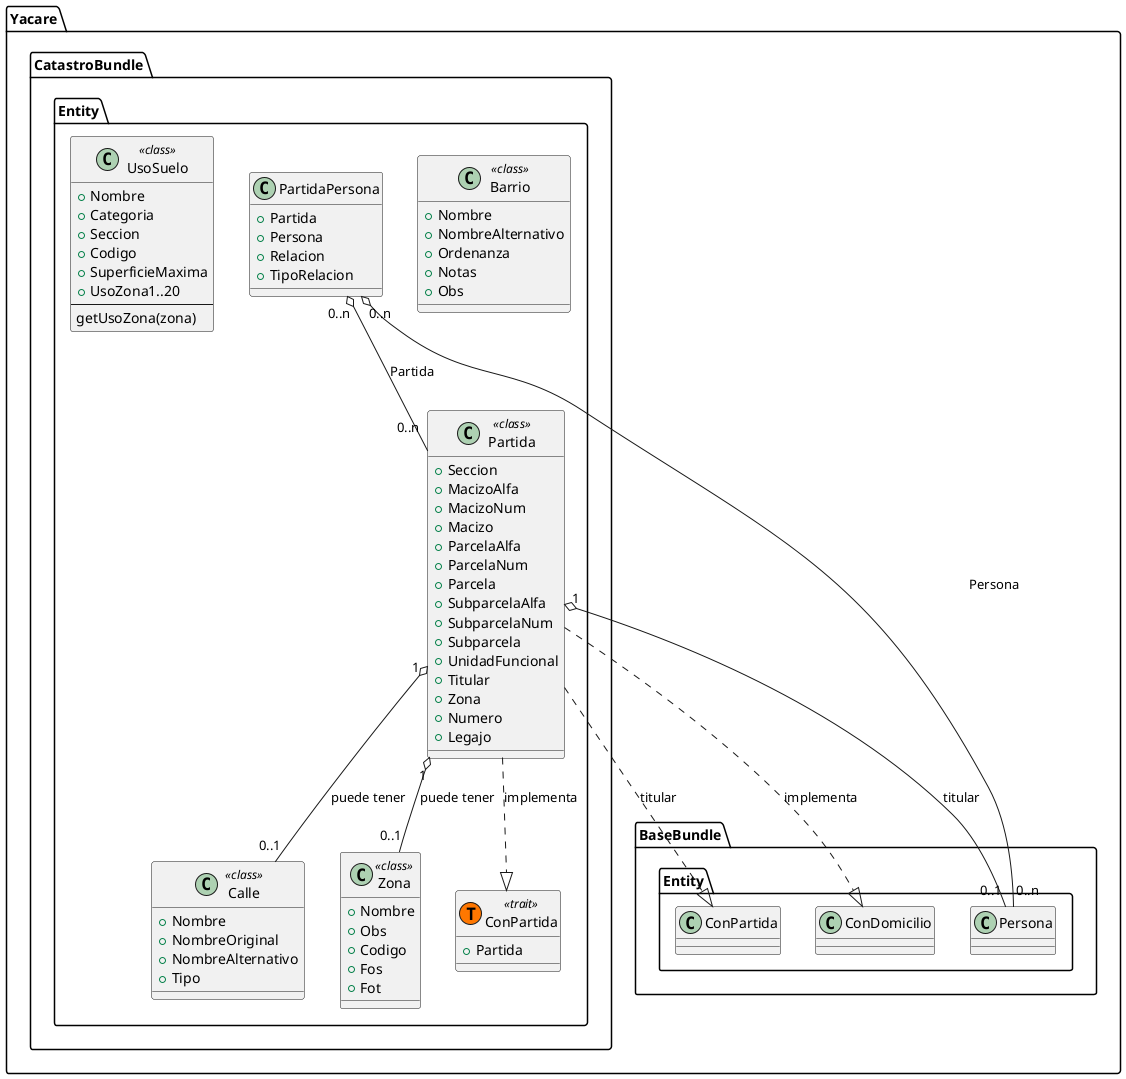 @startuml

namespace Yacare.CatastroBundle.Entity  {
	class Calle <<class>> {
		+Nombre
		+NombreOriginal
		+NombreAlternativo
		+Tipo
	}

	class Barrio <<class>> {
		+Nombre
		+NombreAlternativo
		+Ordenanza
		+Notas
		+Obs
	}
	
	class Partida <<class>> {
		+Seccion
		+MacizoAlfa
		+MacizoNum
		+Macizo
		+ParcelaAlfa
		+ParcelaNum
		+Parcela
		+SubparcelaAlfa
		+SubparcelaNum
		+Subparcela
		+UnidadFuncional
		+Titular
		+Zona
		+Numero
		+Legajo
	}
	
	class PartidaPersona {
		+Partida
		+Persona
		+Relacion
		+TipoRelacion
	}
	
	class UsoSuelo <<class>> {
		+Nombre
		+Categoria
		+Seccion
		+Codigo
		+SuperficieMaxima
		+UsoZona1..20
		--
		getUsoZona(zona)
	}
	
	class Zona <<class>> {
		+Nombre
		+Obs
		+Codigo
		+Fos
		+Fot
	}
	class ConPartida <<(T,#FF7700) trait>> {
		+Partida
		
	}

	Partida ..|> Yacare.BaseBundle.Entity.ConPartida : titular
	Partida ..|> Yacare.BaseBundle.Entity.ConDomicilio : implementa
	Partida ..|> ConPartida : implementa
	Partida "1" o-- "0..1" Yacare.BaseBundle.Entity.Persona : titular
	Partida "1" o-- "0..1" Calle : puede tener
	Partida "1" o-- "0..1" Zona : puede tener
	
	PartidaPersona "0..n" o-- "0..n" Yacare.BaseBundle.Entity.Persona : Persona
	PartidaPersona "0..n" o-- "0..n" Partida : Partida	
}


@enduml
